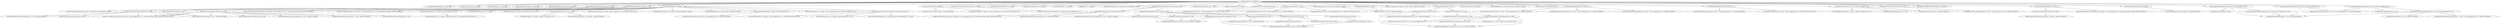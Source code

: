 digraph yegor256__takes {
	"org.takes:takes:jar:2.0-SNAPSHOT" -> "org.projectlombok:lombok:jar:1.18.36:provided" ; 
	"org.takes:takes:jar:2.0-SNAPSHOT" -> "org.cactoos:cactoos:jar:0.56.1:compile" ; 
	"org.takes:takes:jar:2.0-SNAPSHOT" -> "xml-apis:xml-apis:jar:1.4.01:provided" ; 
	"org.takes:takes:jar:2.0-SNAPSHOT" -> "jakarta.json:jakarta.json-api:jar:2.1.3:provided" ; 
	"org.takes:takes:jar:2.0-SNAPSHOT" -> "jakarta.servlet:jakarta.servlet-api:jar:6.1.0:provided" ; 
	"org.takes:takes:jar:2.0-SNAPSHOT" -> "jakarta.xml.bind:jakarta.xml.bind-api:jar:4.0.2:provided" ; 
	"org.takes:takes:jar:2.0-SNAPSHOT" -> "com.jcabi:jcabi-http:jar:2.0.0:compile" ; 
	"org.takes:takes:jar:2.0-SNAPSHOT" -> "com.jcabi:jcabi-xml:jar:0.33.5:compile" ; 
	"org.takes:takes:jar:2.0-SNAPSHOT" -> "org.apache.velocity:velocity-engine-core:jar:2.4.1:compile" ; 
	"org.takes:takes:jar:2.0-SNAPSHOT" -> "com.jcabi.incubator:xembly:jar:0.32.2:compile" ; 
	"org.takes:takes:jar:2.0-SNAPSHOT" -> "org.antlr:antlr4-runtime:jar:4.13.2:compile" ; 
	"org.takes:takes:jar:2.0-SNAPSHOT" -> "com.restfb:restfb:jar:2.27.1:compile" ; 
	"org.takes:takes:jar:2.0-SNAPSHOT" -> "log4j:log4j:jar:1.2.17:compile" ; 
	"org.takes:takes:jar:2.0-SNAPSHOT" -> "org.hamcrest:hamcrest:jar:3.0:compile (scope not updated to compile)" ; 
	"org.takes:takes:jar:2.0-SNAPSHOT" -> "org.glassfish.grizzly:grizzly-http-servlet-server:jar:4.0.2:test" ; 
	"org.takes:takes:jar:2.0-SNAPSHOT" -> "org.eclipse.parsson:jakarta.json:jar:1.1.7:test" ; 
	"org.takes:takes:jar:2.0-SNAPSHOT" -> "commons-io:commons-io:jar:2.18.0:test" ; 
	"org.takes:takes:jar:2.0-SNAPSHOT" -> "org.llorllale:cactoos-matchers:jar:0.25:test" ; 
	"org.takes:takes:jar:2.0-SNAPSHOT" -> "com.jcabi:jcabi-matchers:jar:1.7.0:test" ; 
	"org.takes:takes:jar:2.0-SNAPSHOT" -> "com.jcabi:jcabi-log:jar:0.24.3:test (scope not updated to compile)" ; 
	"org.takes:takes:jar:2.0-SNAPSHOT" -> "jakarta.ws.rs:jakarta.ws.rs-api:jar:3.1.0:test (scope not updated to provided)" ; 
	"org.takes:takes:jar:2.0-SNAPSHOT" -> "org.glassfish.jersey.core:jersey-client:jar:3.1.10:test" ; 
	"org.takes:takes:jar:2.0-SNAPSHOT" -> "org.glassfish.jersey.core:jersey-server:jar:3.1.10:test" ; 
	"org.takes:takes:jar:2.0-SNAPSHOT" -> "net.sf.saxon:Saxon-HE:jar:12.5:test" ; 
	"org.takes:takes:jar:2.0-SNAPSHOT" -> "javax.el:javax.el-api:jar:3.0.1-b06:test" ; 
	"org.takes:takes:jar:2.0-SNAPSHOT" -> "org.slf4j:slf4j-api:jar:2.0.16:provided (scope not updated to compile)" ; 
	"org.takes:takes:jar:2.0-SNAPSHOT" -> "org.slf4j:slf4j-reload4j:jar:2.0.16:test" ; 
	"org.takes:takes:jar:2.0-SNAPSHOT" -> "commons-lang:commons-lang:jar:2.6:test" ; 
	"org.takes:takes:jar:2.0-SNAPSHOT" -> "org.junit.jupiter:junit-jupiter:jar:5.12.0:test" ; 
	"org.takes:takes:jar:2.0-SNAPSHOT" -> "org.mockito:mockito-junit-jupiter:jar:5.15.2:test" ; 
	"org.takes:takes:jar:2.0-SNAPSHOT" -> "org.mockito:mockito-core:jar:5.15.2:test (scope not updated to test)" ; 
	"org.takes:takes:jar:2.0-SNAPSHOT" -> "org.apache.commons:commons-text:jar:1.11.0:test" ; 
	"org.takes:takes:jar:2.0-SNAPSHOT" -> "com.google.code.findbugs:annotations:jar:3.0.1u2:provided" ; 
	"org.takes:takes:jar:2.0-SNAPSHOT" -> "com.sun.xml.bind:jaxb-core:jar:4.0.5:runtime" ; 
	"org.takes:takes:jar:2.0-SNAPSHOT" -> "com.sun.xml.bind:jaxb-impl:jar:4.0.5:runtime" ; 
	"org.takes:takes:jar:2.0-SNAPSHOT" -> "org.junit.jupiter:junit-jupiter-engine:jar:5.10.3:test (scope not updated to test)" ; 
	"org.takes:takes:jar:2.0-SNAPSHOT" -> "org.junit.jupiter:junit-jupiter-params:jar:5.10.3:test (scope not updated to test)" ; 
	"org.takes:takes:jar:2.0-SNAPSHOT" -> "org.junit.jupiter:junit-jupiter-api:jar:5.10.3:test (scope not updated to test)" ; 
	"jakarta.xml.bind:jakarta.xml.bind-api:jar:4.0.2:provided" -> "jakarta.activation:jakarta.activation-api:jar:2.1.3:runtime (scope not updated to runtime)" ; 
	"com.jcabi:jcabi-http:jar:2.0.0:compile" -> "com.jcabi:jcabi-immutable:jar:1.5:compile (version managed from 1.5)" ; 
	"com.jcabi:jcabi-http:jar:2.0.0:compile" -> "com.jcabi:jcabi-aspects:jar:0.26.0:compile (version managed from 0.25.1)" ; 
	"com.jcabi:jcabi-http:jar:2.0.0:compile" -> "(com.jcabi:jcabi-log:jar:0.24.1:compile - version managed from 0.23.0; omitted for conflict with 0.24.3)" ; 
	"com.jcabi:jcabi-http:jar:2.0.0:compile" -> "com.jcabi:jcabi-manifests:jar:2.1.0:compile (version managed from 2.1.0)" ; 
	"com.jcabi:jcabi-http:jar:2.0.0:compile" -> "(jakarta.xml.bind:jakarta.xml.bind-api:jar:4.0.2:provided - version managed from 4.0.0; scope managed from compile; omitted for duplicate)" ; 
	"com.jcabi:jcabi-http:jar:2.0.0:compile" -> "(jakarta.ws.rs:jakarta.ws.rs-api:jar:4.0.0:provided - version managed from 3.1.0; scope managed from compile; omitted for conflict with 3.1.0)" ; 
	"com.jcabi:jcabi-http:jar:2.0.0:compile" -> "(jakarta.json:jakarta.json-api:jar:2.1.3:provided - version managed from 2.1.0; scope managed from compile; omitted for duplicate)" ; 
	"com.jcabi:jcabi-http:jar:2.0.0:compile" -> "ch.qos.logback:logback-classic:jar:1.4.11:compile" ; 
	"com.jcabi:jcabi-http:jar:2.0.0:compile" -> "ch.qos.logback:logback-core:jar:1.4.11:compile" ; 
	"com.jcabi:jcabi-http:jar:2.0.0:compile" -> "(org.slf4j:slf4j-api:jar:2.0.9:compile - omitted for conflict with 2.0.16)" ; 
	"com.jcabi:jcabi-http:jar:2.0.0:compile" -> "(org.hamcrest:hamcrest:jar:2.2:compile - version managed from 2.2; omitted for conflict with 3.0)" ; 
	"com.jcabi:jcabi-http:jar:2.0.0:compile" -> "net.bytebuddy:byte-buddy:jar:1.14.9:runtime (scope not updated to runtime)" ; 
	"com.jcabi:jcabi-http:jar:2.0.0:compile" -> "org.objenesis:objenesis:jar:3.3:runtime (scope not updated to runtime)" ; 
	"com.jcabi:jcabi-immutable:jar:1.5:compile (version managed from 1.5)" -> "(com.jcabi:jcabi-aspects:jar:0.26.0:compile - version managed from 0.22.6; omitted for duplicate)" ; 
	"com.jcabi:jcabi-aspects:jar:0.26.0:compile (version managed from 0.25.1)" -> "(com.jcabi:jcabi-log:jar:0.24.1:compile - version managed from 0.24.1; omitted for conflict with 0.24.3)" ; 
	"com.jcabi:jcabi-aspects:jar:0.26.0:compile (version managed from 0.25.1)" -> "org.aspectj:aspectjrt:jar:1.9.22.1:compile (version managed from 1.9.21.1)" ; 
	"com.jcabi:jcabi-aspects:jar:0.26.0:compile (version managed from 0.25.1)" -> "javax.validation:validation-api:jar:2.0.1.Final:compile (version managed from 2.0.1.Final)" ; 
	"com.jcabi:jcabi-manifests:jar:2.1.0:compile (version managed from 2.1.0)" -> "(com.jcabi:jcabi-log:jar:0.24.1:compile - version managed from 0.22.0; omitted for conflict with 0.24.3)" ; 
	"ch.qos.logback:logback-classic:jar:1.4.11:compile" -> "(ch.qos.logback:logback-core:jar:1.4.11:compile - omitted for duplicate)" ; 
	"ch.qos.logback:logback-classic:jar:1.4.11:compile" -> "(org.slf4j:slf4j-api:jar:2.0.7:compile - omitted for conflict with 2.0.16)" ; 
	"com.jcabi:jcabi-xml:jar:0.33.5:compile" -> "(com.jcabi:jcabi-log:jar:0.24.1:compile - version managed from 0.24.3; omitted for conflict with 0.24.3)" ; 
	"com.jcabi:jcabi-xml:jar:0.33.5:compile" -> "(org.cactoos:cactoos:jar:0.56.1:compile - omitted for duplicate)" ; 
	"org.apache.velocity:velocity-engine-core:jar:2.4.1:compile" -> "org.apache.commons:commons-lang3:jar:3.14.0:compile (version managed from 3.17.0)" ; 
	"org.glassfish.grizzly:grizzly-http-servlet-server:jar:4.0.2:test" -> "org.glassfish.grizzly:grizzly-http-server-core:jar:4.0.2:test" ; 
	"org.glassfish.grizzly:grizzly-http-servlet-server:jar:4.0.2:test" -> "org.glassfish.grizzly:grizzly-http-servlet:jar:4.0.2:test" ; 
	"org.glassfish.grizzly:grizzly-http-servlet-server:jar:4.0.2:test" -> "org.glassfish.grizzly:grizzly-http-servlet-extras:jar:4.0.2:test" ; 
	"org.glassfish.grizzly:grizzly-http-server-core:jar:4.0.2:test" -> "org.glassfish.grizzly:grizzly-core:jar:4.0.2:test" ; 
	"org.glassfish.grizzly:grizzly-http-server-core:jar:4.0.2:test" -> "org.glassfish.grizzly:grizzly-http-server:jar:4.0.2:test" ; 
	"org.glassfish.grizzly:grizzly-http-server-core:jar:4.0.2:test" -> "org.glassfish.grizzly:grizzly-http-ajp:jar:4.0.2:test" ; 
	"org.glassfish.grizzly:grizzly-http-server-core:jar:4.0.2:test" -> "org.glassfish.grizzly:grizzly-http2:jar:4.0.2:test" ; 
	"org.glassfish.grizzly:grizzly-http-server-core:jar:4.0.2:test" -> "org.glassfish.grizzly:grizzly-http-server-multipart:jar:4.0.2:test" ; 
	"org.glassfish.grizzly:grizzly-core:jar:4.0.2:test" -> "org.glassfish.grizzly:grizzly-framework:jar:4.0.2:test" ; 
	"org.glassfish.grizzly:grizzly-core:jar:4.0.2:test" -> "org.glassfish.grizzly:grizzly-portunif:jar:4.0.2:test" ; 
	"org.glassfish.grizzly:grizzly-portunif:jar:4.0.2:test" -> "(org.glassfish.grizzly:grizzly-framework:jar:4.0.2:test - omitted for duplicate)" ; 
	"org.glassfish.grizzly:grizzly-http-server:jar:4.0.2:test" -> "org.glassfish.grizzly:grizzly-http:jar:4.0.2:test" ; 
	"org.glassfish.grizzly:grizzly-http:jar:4.0.2:test" -> "(org.glassfish.grizzly:grizzly-framework:jar:4.0.2:test - omitted for duplicate)" ; 
	"org.glassfish.grizzly:grizzly-http-ajp:jar:4.0.2:test" -> "(org.glassfish.grizzly:grizzly-http-server:jar:4.0.2:test - omitted for duplicate)" ; 
	"org.glassfish.grizzly:grizzly-http2:jar:4.0.2:test" -> "(org.glassfish.grizzly:grizzly-http:jar:4.0.2:test - omitted for duplicate)" ; 
	"org.glassfish.grizzly:grizzly-http-server-multipart:jar:4.0.2:test" -> "(org.glassfish.grizzly:grizzly-framework:jar:4.0.2:test - omitted for duplicate)" ; 
	"org.glassfish.grizzly:grizzly-http-server-multipart:jar:4.0.2:test" -> "(org.glassfish.grizzly:grizzly-http-server:jar:4.0.2:test - omitted for duplicate)" ; 
	"org.glassfish.grizzly:grizzly-http-servlet:jar:4.0.2:test" -> "(org.glassfish.grizzly:grizzly-http-server:jar:4.0.2:test - omitted for duplicate)" ; 
	"org.glassfish.grizzly:grizzly-http-servlet-extras:jar:4.0.2:test" -> "(org.glassfish.grizzly:grizzly-http-servlet:jar:4.0.2:test - omitted for duplicate)" ; 
	"org.glassfish.grizzly:grizzly-http-servlet-extras:jar:4.0.2:test" -> "(org.glassfish.grizzly:grizzly-http-server-multipart:jar:4.0.2:test - omitted for duplicate)" ; 
	"org.glassfish.grizzly:grizzly-http-servlet-extras:jar:4.0.2:test" -> "(jakarta.servlet:jakarta.servlet-api:jar:6.1.0:provided - version managed from 6.0.0; scope managed from compile; omitted for duplicate)" ; 
	"org.llorllale:cactoos-matchers:jar:0.25:test" -> "(org.hamcrest:hamcrest:jar:2.2:test - version managed from 2.2; omitted for conflict with 3.0)" ; 
	"com.jcabi:jcabi-matchers:jar:1.7.0:test" -> "(org.hamcrest:hamcrest:jar:2.2:test - version managed from 2.2; omitted for conflict with 3.0)" ; 
	"com.jcabi:jcabi-matchers:jar:1.7.0:test" -> "(com.jcabi:jcabi-log:jar:0.24.1:test - version managed from 0.23.0; omitted for conflict with 0.24.3)" ; 
	"com.jcabi:jcabi-matchers:jar:1.7.0:test" -> "(com.jcabi:jcabi-aspects:jar:0.26.0:test - version managed from 0.25.1; omitted for duplicate)" ; 
	"com.jcabi:jcabi-log:jar:0.24.3:test (scope not updated to compile)" -> "(org.slf4j:slf4j-api:jar:2.0.16:test - omitted for duplicate)" ; 
	"org.glassfish.jersey.core:jersey-client:jar:3.1.10:test" -> "(jakarta.ws.rs:jakarta.ws.rs-api:jar:4.0.0:provided - version managed from 3.1.0; scope managed from compile; omitted for conflict with 3.1.0)" ; 
	"org.glassfish.jersey.core:jersey-client:jar:3.1.10:test" -> "org.glassfish.jersey.core:jersey-common:jar:3.1.10:test" ; 
	"org.glassfish.jersey.core:jersey-client:jar:3.1.10:test" -> "jakarta.inject:jakarta.inject-api:jar:2.0.1:test" ; 
	"org.glassfish.jersey.core:jersey-common:jar:3.1.10:test" -> "(jakarta.ws.rs:jakarta.ws.rs-api:jar:4.0.0:provided - version managed from 3.1.0; scope managed from compile; omitted for conflict with 3.1.0)" ; 
	"org.glassfish.jersey.core:jersey-common:jar:3.1.10:test" -> "(jakarta.annotation:jakarta.annotation-api:jar:2.1.1:test - omitted for duplicate)" ; 
	"org.glassfish.jersey.core:jersey-common:jar:3.1.10:test" -> "(jakarta.inject:jakarta.inject-api:jar:2.0.1:test - omitted for duplicate)" ; 
	"org.glassfish.jersey.core:jersey-common:jar:3.1.10:test" -> "org.glassfish.hk2:osgi-resource-locator:jar:1.0.3:test" ; 
	"org.glassfish.jersey.core:jersey-server:jar:3.1.10:test" -> "(org.glassfish.jersey.core:jersey-common:jar:3.1.10:test - omitted for duplicate)" ; 
	"org.glassfish.jersey.core:jersey-server:jar:3.1.10:test" -> "(org.glassfish.jersey.core:jersey-client:jar:3.1.10:test - omitted for duplicate)" ; 
	"org.glassfish.jersey.core:jersey-server:jar:3.1.10:test" -> "(jakarta.ws.rs:jakarta.ws.rs-api:jar:4.0.0:provided - version managed from 3.1.0; scope managed from compile; omitted for conflict with 3.1.0)" ; 
	"org.glassfish.jersey.core:jersey-server:jar:3.1.10:test" -> "jakarta.annotation:jakarta.annotation-api:jar:2.1.1:test" ; 
	"org.glassfish.jersey.core:jersey-server:jar:3.1.10:test" -> "(jakarta.inject:jakarta.inject-api:jar:2.0.1:test - omitted for duplicate)" ; 
	"org.glassfish.jersey.core:jersey-server:jar:3.1.10:test" -> "jakarta.validation:jakarta.validation-api:jar:3.0.2:test" ; 
	"net.sf.saxon:Saxon-HE:jar:12.5:test" -> "org.xmlresolver:xmlresolver:jar:5.2.2:test" ; 
	"net.sf.saxon:Saxon-HE:jar:12.5:test" -> "org.xmlresolver:xmlresolver:jar:data:5.2.2:test" ; 
	"org.xmlresolver:xmlresolver:jar:5.2.2:test" -> "org.apache.httpcomponents.client5:httpclient5:jar:5.1.3:test" ; 
	"org.xmlresolver:xmlresolver:jar:5.2.2:test" -> "org.apache.httpcomponents.core5:httpcore5:jar:5.1.3:test" ; 
	"org.apache.httpcomponents.client5:httpclient5:jar:5.1.3:test" -> "(org.apache.httpcomponents.core5:httpcore5:jar:5.1.3:test - omitted for duplicate)" ; 
	"org.apache.httpcomponents.client5:httpclient5:jar:5.1.3:test" -> "org.apache.httpcomponents.core5:httpcore5-h2:jar:5.1.3:test" ; 
	"org.apache.httpcomponents.client5:httpclient5:jar:5.1.3:test" -> "(org.slf4j:slf4j-api:jar:1.7.25:test - omitted for conflict with 2.0.16)" ; 
	"org.apache.httpcomponents.client5:httpclient5:jar:5.1.3:test" -> "commons-codec:commons-codec:jar:1.17.1:test (version managed from 1.15)" ; 
	"org.apache.httpcomponents.core5:httpcore5-h2:jar:5.1.3:test" -> "(org.apache.httpcomponents.core5:httpcore5:jar:5.1.3:test - omitted for duplicate)" ; 
	"org.xmlresolver:xmlresolver:jar:data:5.2.2:test" -> "(org.apache.httpcomponents.client5:httpclient5:jar:5.1.3:test - omitted for duplicate)" ; 
	"org.xmlresolver:xmlresolver:jar:data:5.2.2:test" -> "(org.apache.httpcomponents.core5:httpcore5:jar:5.1.3:test - omitted for duplicate)" ; 
	"org.slf4j:slf4j-reload4j:jar:2.0.16:test" -> "(org.slf4j:slf4j-api:jar:2.0.16:test - omitted for duplicate)" ; 
	"org.junit.jupiter:junit-jupiter:jar:5.12.0:test" -> "(org.junit.jupiter:junit-jupiter-api:jar:5.10.3:test - version managed from 5.12.0; omitted for duplicate)" ; 
	"org.junit.jupiter:junit-jupiter:jar:5.12.0:test" -> "(org.junit.jupiter:junit-jupiter-params:jar:5.10.3:test - version managed from 5.12.0; omitted for duplicate)" ; 
	"org.junit.jupiter:junit-jupiter:jar:5.12.0:test" -> "(org.junit.jupiter:junit-jupiter-engine:jar:5.10.3:test - version managed from 5.12.0; omitted for duplicate)" ; 
	"org.mockito:mockito-junit-jupiter:jar:5.15.2:test" -> "(org.mockito:mockito-core:jar:5.12.0:test - version managed from 5.15.2; omitted for conflict with 5.15.2)" ; 
	"org.mockito:mockito-junit-jupiter:jar:5.15.2:test" -> "(org.junit.jupiter:junit-jupiter-api:jar:5.10.3:test - version managed from 5.11.4; omitted for duplicate)" ; 
	"org.mockito:mockito-core:jar:5.15.2:test (scope not updated to test)" -> "(net.bytebuddy:byte-buddy:jar:1.15.11:test - omitted for conflict with 1.14.9)" ; 
	"org.mockito:mockito-core:jar:5.15.2:test (scope not updated to test)" -> "net.bytebuddy:byte-buddy-agent:jar:1.15.11:test" ; 
	"org.mockito:mockito-core:jar:5.15.2:test (scope not updated to test)" -> "(org.objenesis:objenesis:jar:3.3:test - omitted for duplicate)" ; 
	"org.apache.commons:commons-text:jar:1.11.0:test" -> "(org.apache.commons:commons-lang3:jar:3.14.0:test - version managed from 3.13.0; omitted for duplicate)" ; 
	"com.sun.xml.bind:jaxb-core:jar:4.0.5:runtime" -> "(jakarta.xml.bind:jakarta.xml.bind-api:jar:4.0.2:provided - version managed from 4.0.2; scope managed from compile; omitted for duplicate)" ; 
	"com.sun.xml.bind:jaxb-core:jar:4.0.5:runtime" -> "org.eclipse.angus:angus-activation:jar:2.0.2:runtime" ; 
	"org.eclipse.angus:angus-activation:jar:2.0.2:runtime" -> "(jakarta.activation:jakarta.activation-api:jar:2.1.3:runtime - omitted for duplicate)" ; 
	"com.sun.xml.bind:jaxb-impl:jar:4.0.5:runtime" -> "(com.sun.xml.bind:jaxb-core:jar:4.0.5:runtime - omitted for duplicate)" ; 
	"org.junit.jupiter:junit-jupiter-engine:jar:5.10.3:test (scope not updated to test)" -> "org.junit.platform:junit-platform-engine:jar:1.10.3:test (version managed from 1.10.3)" ; 
	"org.junit.jupiter:junit-jupiter-engine:jar:5.10.3:test (scope not updated to test)" -> "(org.junit.jupiter:junit-jupiter-api:jar:5.10.3:test - version managed from 5.10.3; omitted for duplicate)" ; 
	"org.junit.jupiter:junit-jupiter-engine:jar:5.10.3:test (scope not updated to test)" -> "org.apiguardian:apiguardian-api:jar:1.1.2:test" ; 
	"org.junit.platform:junit-platform-engine:jar:1.10.3:test (version managed from 1.10.3)" -> "(org.opentest4j:opentest4j:jar:1.3.0:test - omitted for duplicate)" ; 
	"org.junit.platform:junit-platform-engine:jar:1.10.3:test (version managed from 1.10.3)" -> "(org.junit.platform:junit-platform-commons:jar:1.10.3:test - version managed from 1.10.3; omitted for duplicate)" ; 
	"org.junit.platform:junit-platform-engine:jar:1.10.3:test (version managed from 1.10.3)" -> "(org.apiguardian:apiguardian-api:jar:1.1.2:test - omitted for duplicate)" ; 
	"org.junit.jupiter:junit-jupiter-params:jar:5.10.3:test (scope not updated to test)" -> "(org.junit.jupiter:junit-jupiter-api:jar:5.10.3:test - version managed from 5.10.3; omitted for duplicate)" ; 
	"org.junit.jupiter:junit-jupiter-params:jar:5.10.3:test (scope not updated to test)" -> "(org.apiguardian:apiguardian-api:jar:1.1.2:test - omitted for duplicate)" ; 
	"org.junit.jupiter:junit-jupiter-api:jar:5.10.3:test (scope not updated to test)" -> "org.opentest4j:opentest4j:jar:1.3.0:test" ; 
	"org.junit.jupiter:junit-jupiter-api:jar:5.10.3:test (scope not updated to test)" -> "org.junit.platform:junit-platform-commons:jar:1.10.3:test (version managed from 1.10.3)" ; 
	"org.junit.jupiter:junit-jupiter-api:jar:5.10.3:test (scope not updated to test)" -> "(org.apiguardian:apiguardian-api:jar:1.1.2:test - omitted for duplicate)" ; 
	"org.junit.platform:junit-platform-commons:jar:1.10.3:test (version managed from 1.10.3)" -> "(org.apiguardian:apiguardian-api:jar:1.1.2:test - omitted for duplicate)" ; 
}
